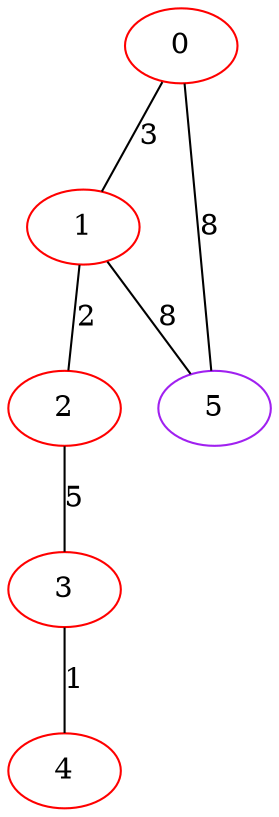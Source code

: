 graph "" {
0 [color=red, weight=1];
1 [color=red, weight=1];
2 [color=red, weight=1];
3 [color=red, weight=1];
4 [color=red, weight=1];
5 [color=purple, weight=4];
0 -- 1  [key=0, label=3];
0 -- 5  [key=0, label=8];
1 -- 2  [key=0, label=2];
1 -- 5  [key=0, label=8];
2 -- 3  [key=0, label=5];
3 -- 4  [key=0, label=1];
}
